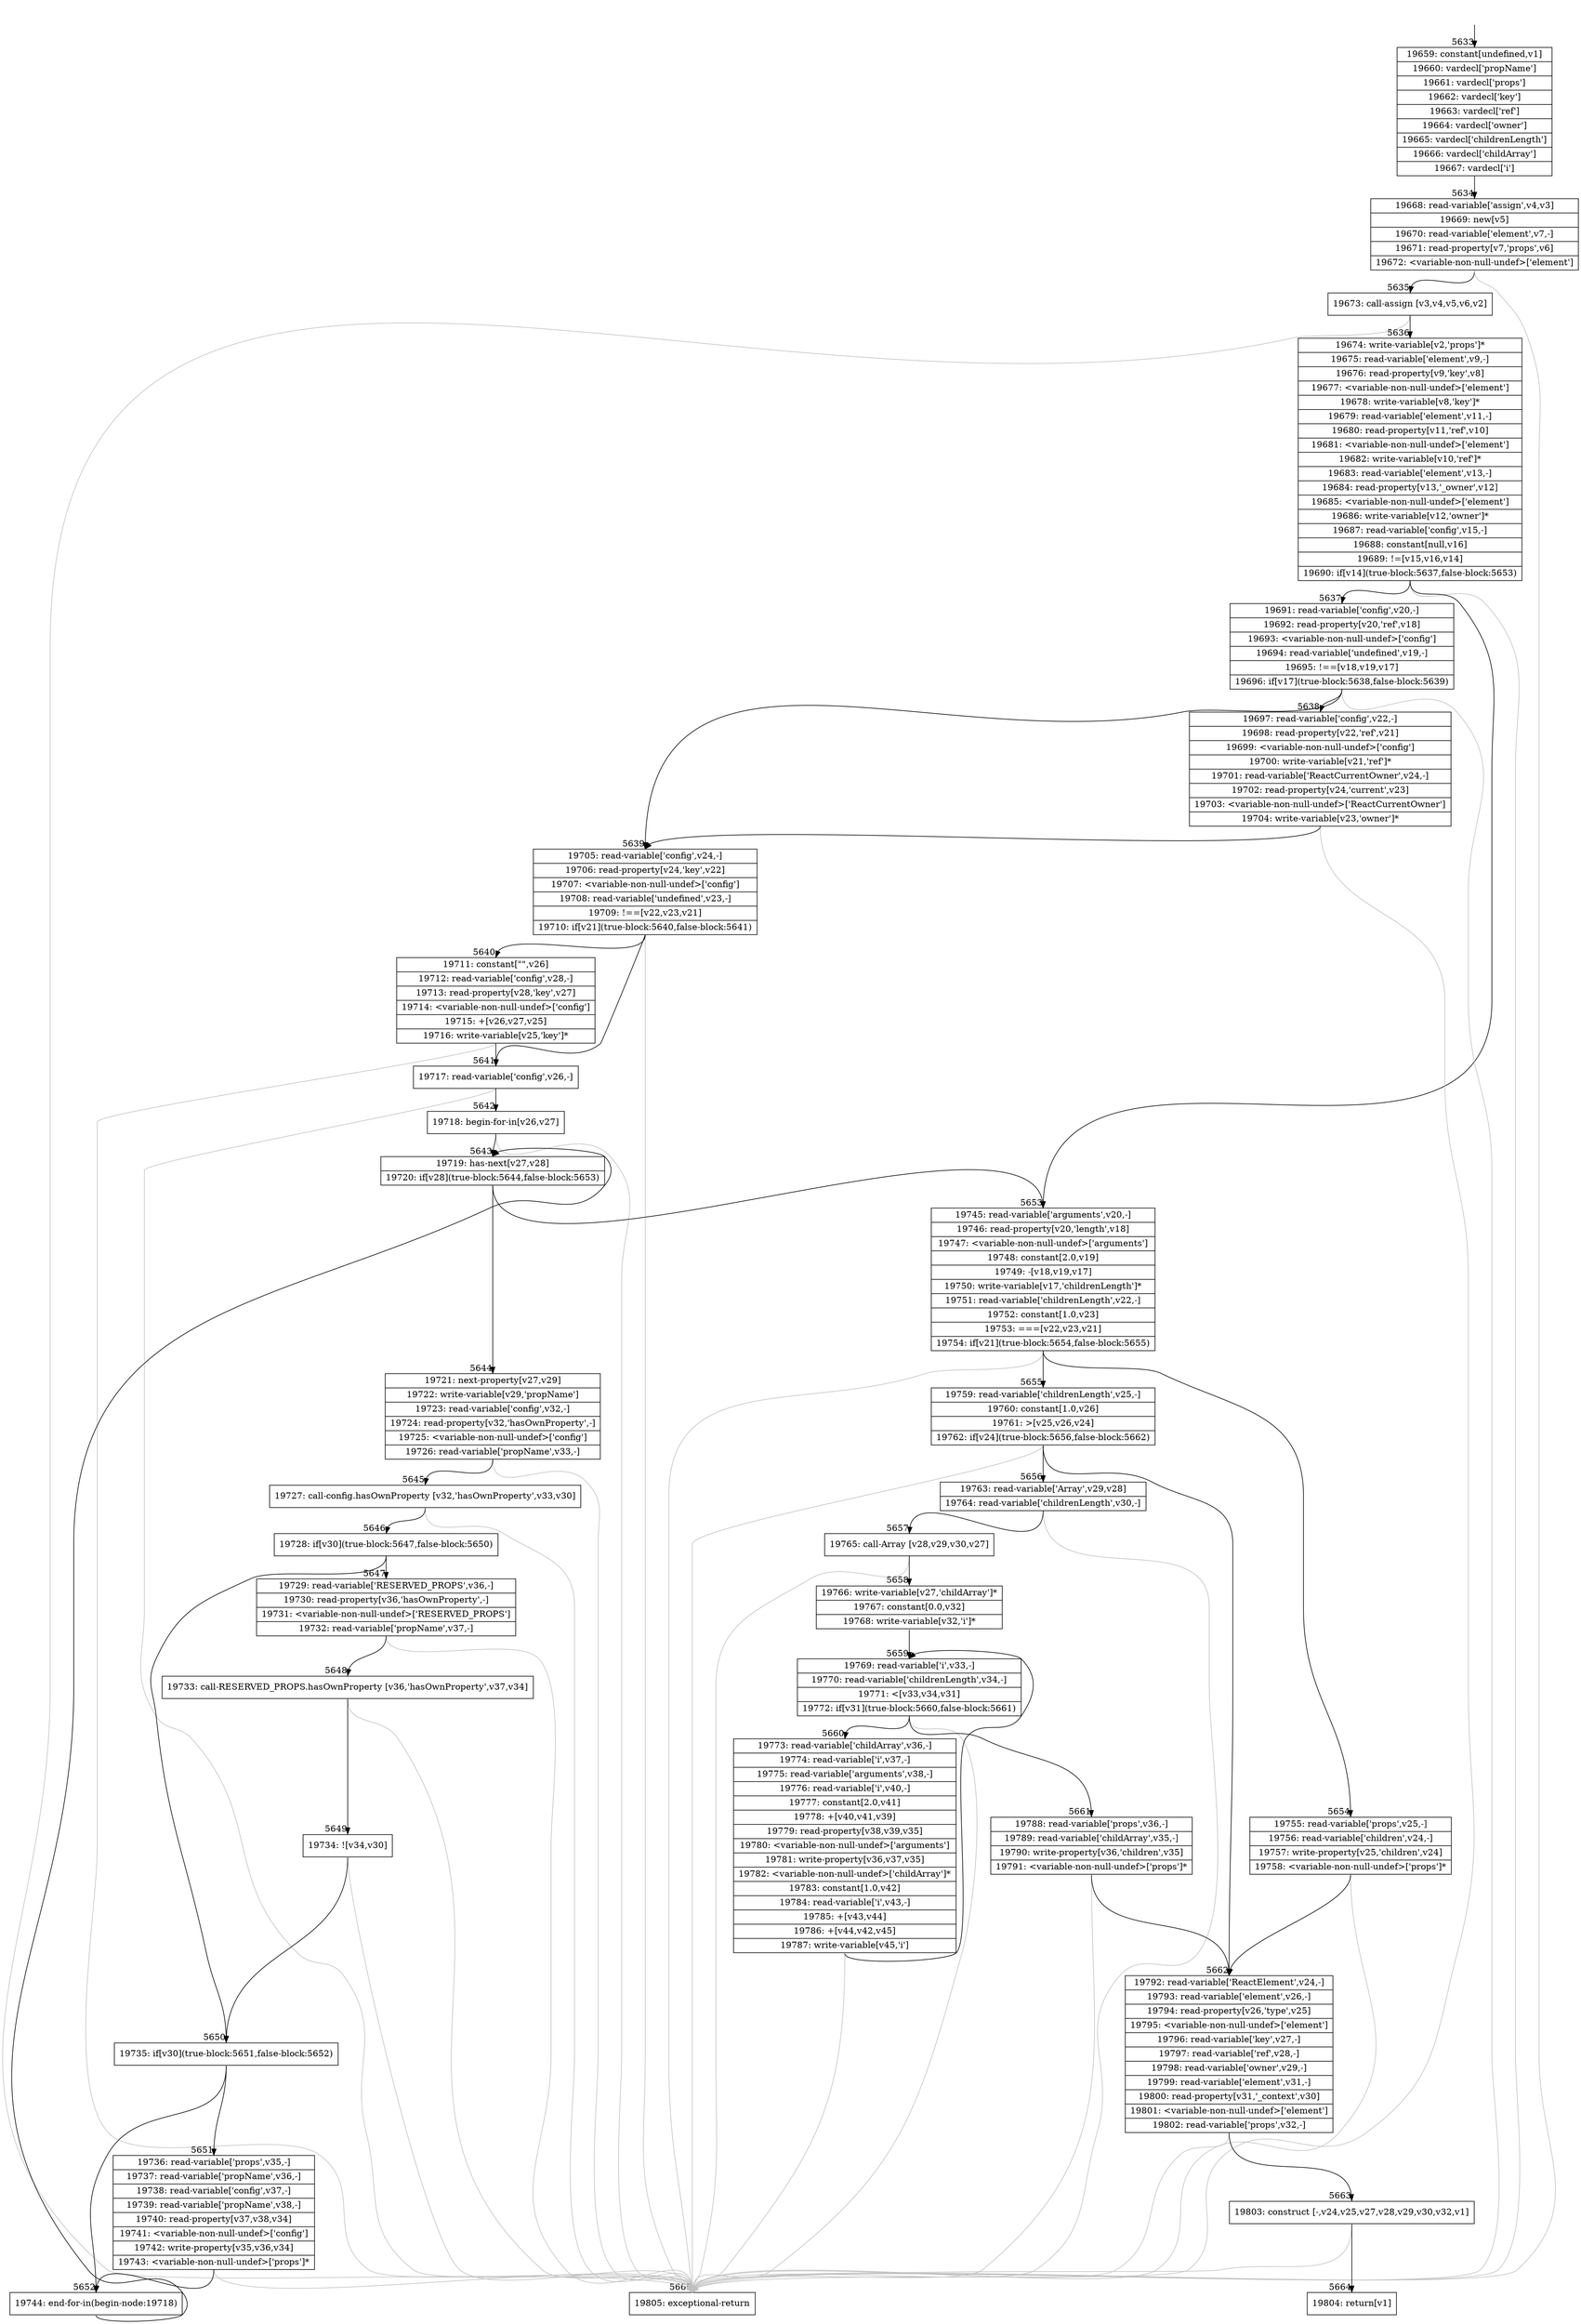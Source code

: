 digraph {
rankdir="TD"
BB_entry380[shape=none,label=""];
BB_entry380 -> BB5633 [tailport=s, headport=n, headlabel="    5633"]
BB5633 [shape=record label="{19659: constant[undefined,v1]|19660: vardecl['propName']|19661: vardecl['props']|19662: vardecl['key']|19663: vardecl['ref']|19664: vardecl['owner']|19665: vardecl['childrenLength']|19666: vardecl['childArray']|19667: vardecl['i']}" ] 
BB5633 -> BB5634 [tailport=s, headport=n, headlabel="      5634"]
BB5634 [shape=record label="{19668: read-variable['assign',v4,v3]|19669: new[v5]|19670: read-variable['element',v7,-]|19671: read-property[v7,'props',v6]|19672: \<variable-non-null-undef\>['element']}" ] 
BB5634 -> BB5635 [tailport=s, headport=n, headlabel="      5635"]
BB5634 -> BB5665 [tailport=s, headport=n, color=gray, headlabel="      5665"]
BB5635 [shape=record label="{19673: call-assign [v3,v4,v5,v6,v2]}" ] 
BB5635 -> BB5636 [tailport=s, headport=n, headlabel="      5636"]
BB5635 -> BB5665 [tailport=s, headport=n, color=gray]
BB5636 [shape=record label="{19674: write-variable[v2,'props']*|19675: read-variable['element',v9,-]|19676: read-property[v9,'key',v8]|19677: \<variable-non-null-undef\>['element']|19678: write-variable[v8,'key']*|19679: read-variable['element',v11,-]|19680: read-property[v11,'ref',v10]|19681: \<variable-non-null-undef\>['element']|19682: write-variable[v10,'ref']*|19683: read-variable['element',v13,-]|19684: read-property[v13,'_owner',v12]|19685: \<variable-non-null-undef\>['element']|19686: write-variable[v12,'owner']*|19687: read-variable['config',v15,-]|19688: constant[null,v16]|19689: !=[v15,v16,v14]|19690: if[v14](true-block:5637,false-block:5653)}" ] 
BB5636 -> BB5637 [tailport=s, headport=n, headlabel="      5637"]
BB5636 -> BB5653 [tailport=s, headport=n, headlabel="      5653"]
BB5636 -> BB5665 [tailport=s, headport=n, color=gray]
BB5637 [shape=record label="{19691: read-variable['config',v20,-]|19692: read-property[v20,'ref',v18]|19693: \<variable-non-null-undef\>['config']|19694: read-variable['undefined',v19,-]|19695: !==[v18,v19,v17]|19696: if[v17](true-block:5638,false-block:5639)}" ] 
BB5637 -> BB5638 [tailport=s, headport=n, headlabel="      5638"]
BB5637 -> BB5639 [tailport=s, headport=n, headlabel="      5639"]
BB5637 -> BB5665 [tailport=s, headport=n, color=gray]
BB5638 [shape=record label="{19697: read-variable['config',v22,-]|19698: read-property[v22,'ref',v21]|19699: \<variable-non-null-undef\>['config']|19700: write-variable[v21,'ref']*|19701: read-variable['ReactCurrentOwner',v24,-]|19702: read-property[v24,'current',v23]|19703: \<variable-non-null-undef\>['ReactCurrentOwner']|19704: write-variable[v23,'owner']*}" ] 
BB5638 -> BB5639 [tailport=s, headport=n]
BB5638 -> BB5665 [tailport=s, headport=n, color=gray]
BB5639 [shape=record label="{19705: read-variable['config',v24,-]|19706: read-property[v24,'key',v22]|19707: \<variable-non-null-undef\>['config']|19708: read-variable['undefined',v23,-]|19709: !==[v22,v23,v21]|19710: if[v21](true-block:5640,false-block:5641)}" ] 
BB5639 -> BB5640 [tailport=s, headport=n, headlabel="      5640"]
BB5639 -> BB5641 [tailport=s, headport=n, headlabel="      5641"]
BB5639 -> BB5665 [tailport=s, headport=n, color=gray]
BB5640 [shape=record label="{19711: constant[\"\",v26]|19712: read-variable['config',v28,-]|19713: read-property[v28,'key',v27]|19714: \<variable-non-null-undef\>['config']|19715: +[v26,v27,v25]|19716: write-variable[v25,'key']*}" ] 
BB5640 -> BB5641 [tailport=s, headport=n]
BB5640 -> BB5665 [tailport=s, headport=n, color=gray]
BB5641 [shape=record label="{19717: read-variable['config',v26,-]}" ] 
BB5641 -> BB5642 [tailport=s, headport=n, headlabel="      5642"]
BB5641 -> BB5665 [tailport=s, headport=n, color=gray]
BB5642 [shape=record label="{19718: begin-for-in[v26,v27]}" ] 
BB5642 -> BB5643 [tailport=s, headport=n, headlabel="      5643"]
BB5642 -> BB5665 [tailport=s, headport=n, color=gray]
BB5643 [shape=record label="{19719: has-next[v27,v28]|19720: if[v28](true-block:5644,false-block:5653)}" ] 
BB5643 -> BB5644 [tailport=s, headport=n, headlabel="      5644"]
BB5643 -> BB5653 [tailport=s, headport=n]
BB5644 [shape=record label="{19721: next-property[v27,v29]|19722: write-variable[v29,'propName']|19723: read-variable['config',v32,-]|19724: read-property[v32,'hasOwnProperty',-]|19725: \<variable-non-null-undef\>['config']|19726: read-variable['propName',v33,-]}" ] 
BB5644 -> BB5645 [tailport=s, headport=n, headlabel="      5645"]
BB5644 -> BB5665 [tailport=s, headport=n, color=gray]
BB5645 [shape=record label="{19727: call-config.hasOwnProperty [v32,'hasOwnProperty',v33,v30]}" ] 
BB5645 -> BB5646 [tailport=s, headport=n, headlabel="      5646"]
BB5645 -> BB5665 [tailport=s, headport=n, color=gray]
BB5646 [shape=record label="{19728: if[v30](true-block:5647,false-block:5650)}" ] 
BB5646 -> BB5650 [tailport=s, headport=n, headlabel="      5650"]
BB5646 -> BB5647 [tailport=s, headport=n, headlabel="      5647"]
BB5647 [shape=record label="{19729: read-variable['RESERVED_PROPS',v36,-]|19730: read-property[v36,'hasOwnProperty',-]|19731: \<variable-non-null-undef\>['RESERVED_PROPS']|19732: read-variable['propName',v37,-]}" ] 
BB5647 -> BB5648 [tailport=s, headport=n, headlabel="      5648"]
BB5647 -> BB5665 [tailport=s, headport=n, color=gray]
BB5648 [shape=record label="{19733: call-RESERVED_PROPS.hasOwnProperty [v36,'hasOwnProperty',v37,v34]}" ] 
BB5648 -> BB5649 [tailport=s, headport=n, headlabel="      5649"]
BB5648 -> BB5665 [tailport=s, headport=n, color=gray]
BB5649 [shape=record label="{19734: ![v34,v30]}" ] 
BB5649 -> BB5650 [tailport=s, headport=n]
BB5649 -> BB5665 [tailport=s, headport=n, color=gray]
BB5650 [shape=record label="{19735: if[v30](true-block:5651,false-block:5652)}" ] 
BB5650 -> BB5651 [tailport=s, headport=n, headlabel="      5651"]
BB5650 -> BB5652 [tailport=s, headport=n, headlabel="      5652"]
BB5651 [shape=record label="{19736: read-variable['props',v35,-]|19737: read-variable['propName',v36,-]|19738: read-variable['config',v37,-]|19739: read-variable['propName',v38,-]|19740: read-property[v37,v38,v34]|19741: \<variable-non-null-undef\>['config']|19742: write-property[v35,v36,v34]|19743: \<variable-non-null-undef\>['props']*}" ] 
BB5651 -> BB5652 [tailport=s, headport=n]
BB5651 -> BB5665 [tailport=s, headport=n, color=gray]
BB5652 [shape=record label="{19744: end-for-in(begin-node:19718)}" ] 
BB5652 -> BB5643 [tailport=s, headport=n]
BB5653 [shape=record label="{19745: read-variable['arguments',v20,-]|19746: read-property[v20,'length',v18]|19747: \<variable-non-null-undef\>['arguments']|19748: constant[2.0,v19]|19749: -[v18,v19,v17]|19750: write-variable[v17,'childrenLength']*|19751: read-variable['childrenLength',v22,-]|19752: constant[1.0,v23]|19753: ===[v22,v23,v21]|19754: if[v21](true-block:5654,false-block:5655)}" ] 
BB5653 -> BB5654 [tailport=s, headport=n, headlabel="      5654"]
BB5653 -> BB5655 [tailport=s, headport=n, headlabel="      5655"]
BB5653 -> BB5665 [tailport=s, headport=n, color=gray]
BB5654 [shape=record label="{19755: read-variable['props',v25,-]|19756: read-variable['children',v24,-]|19757: write-property[v25,'children',v24]|19758: \<variable-non-null-undef\>['props']*}" ] 
BB5654 -> BB5662 [tailport=s, headport=n, headlabel="      5662"]
BB5654 -> BB5665 [tailport=s, headport=n, color=gray]
BB5655 [shape=record label="{19759: read-variable['childrenLength',v25,-]|19760: constant[1.0,v26]|19761: \>[v25,v26,v24]|19762: if[v24](true-block:5656,false-block:5662)}" ] 
BB5655 -> BB5656 [tailport=s, headport=n, headlabel="      5656"]
BB5655 -> BB5662 [tailport=s, headport=n]
BB5655 -> BB5665 [tailport=s, headport=n, color=gray]
BB5656 [shape=record label="{19763: read-variable['Array',v29,v28]|19764: read-variable['childrenLength',v30,-]}" ] 
BB5656 -> BB5657 [tailport=s, headport=n, headlabel="      5657"]
BB5656 -> BB5665 [tailport=s, headport=n, color=gray]
BB5657 [shape=record label="{19765: call-Array [v28,v29,v30,v27]}" ] 
BB5657 -> BB5658 [tailport=s, headport=n, headlabel="      5658"]
BB5657 -> BB5665 [tailport=s, headport=n, color=gray]
BB5658 [shape=record label="{19766: write-variable[v27,'childArray']*|19767: constant[0.0,v32]|19768: write-variable[v32,'i']*}" ] 
BB5658 -> BB5659 [tailport=s, headport=n, headlabel="      5659"]
BB5659 [shape=record label="{19769: read-variable['i',v33,-]|19770: read-variable['childrenLength',v34,-]|19771: \<[v33,v34,v31]|19772: if[v31](true-block:5660,false-block:5661)}" ] 
BB5659 -> BB5660 [tailport=s, headport=n, headlabel="      5660"]
BB5659 -> BB5661 [tailport=s, headport=n, headlabel="      5661"]
BB5659 -> BB5665 [tailport=s, headport=n, color=gray]
BB5660 [shape=record label="{19773: read-variable['childArray',v36,-]|19774: read-variable['i',v37,-]|19775: read-variable['arguments',v38,-]|19776: read-variable['i',v40,-]|19777: constant[2.0,v41]|19778: +[v40,v41,v39]|19779: read-property[v38,v39,v35]|19780: \<variable-non-null-undef\>['arguments']|19781: write-property[v36,v37,v35]|19782: \<variable-non-null-undef\>['childArray']*|19783: constant[1.0,v42]|19784: read-variable['i',v43,-]|19785: +[v43,v44]|19786: +[v44,v42,v45]|19787: write-variable[v45,'i']}" ] 
BB5660 -> BB5659 [tailport=s, headport=n]
BB5660 -> BB5665 [tailport=s, headport=n, color=gray]
BB5661 [shape=record label="{19788: read-variable['props',v36,-]|19789: read-variable['childArray',v35,-]|19790: write-property[v36,'children',v35]|19791: \<variable-non-null-undef\>['props']*}" ] 
BB5661 -> BB5662 [tailport=s, headport=n]
BB5661 -> BB5665 [tailport=s, headport=n, color=gray]
BB5662 [shape=record label="{19792: read-variable['ReactElement',v24,-]|19793: read-variable['element',v26,-]|19794: read-property[v26,'type',v25]|19795: \<variable-non-null-undef\>['element']|19796: read-variable['key',v27,-]|19797: read-variable['ref',v28,-]|19798: read-variable['owner',v29,-]|19799: read-variable['element',v31,-]|19800: read-property[v31,'_context',v30]|19801: \<variable-non-null-undef\>['element']|19802: read-variable['props',v32,-]}" ] 
BB5662 -> BB5663 [tailport=s, headport=n, headlabel="      5663"]
BB5662 -> BB5665 [tailport=s, headport=n, color=gray]
BB5663 [shape=record label="{19803: construct [-,v24,v25,v27,v28,v29,v30,v32,v1]}" ] 
BB5663 -> BB5664 [tailport=s, headport=n, headlabel="      5664"]
BB5663 -> BB5665 [tailport=s, headport=n, color=gray]
BB5664 [shape=record label="{19804: return[v1]}" ] 
BB5665 [shape=record label="{19805: exceptional-return}" ] 
//#$~ 10116
}
